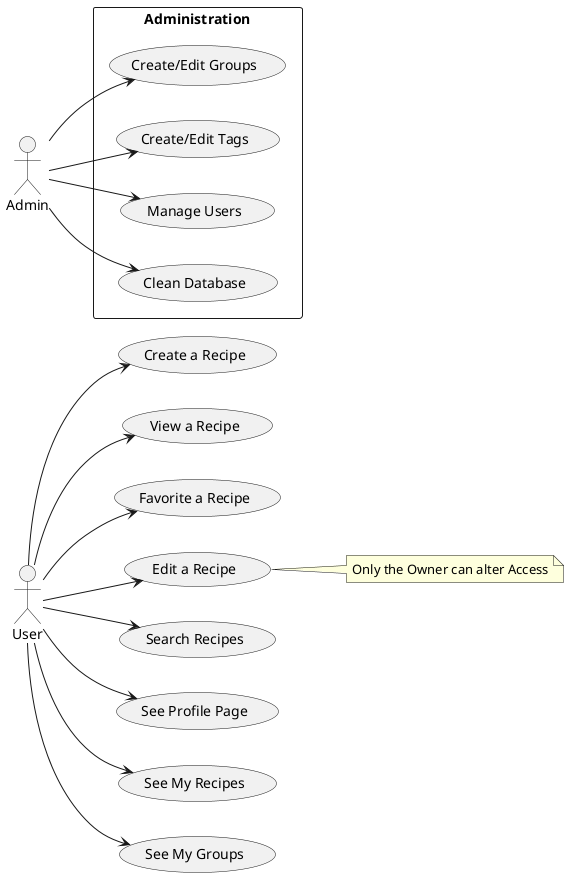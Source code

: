 @startuml

left to right direction

actor User
actor Admin

    usecase "Create a Recipe" as UC_Create
    usecase "View a Recipe" as UC_View
    usecase "Favorite a Recipe" as UC_Favorite
    usecase "Edit a Recipe" as UC_Edit
    usecase "Search Recipes" as UC_Search
    usecase "See Profile Page" as UC_Profile
    usecase "See My Recipes" as UC_MyRecipes
    usecase "See My Groups" as UC_MyGroups

  rectangle "Administration" {
    usecase "Create/Edit Groups" as UC_CreateEditGroups
    usecase "Create/Edit Tags" as UC_CreateEditTags
    usecase "Manage Users" as UC_ManageUsers
    usecase "Clean Database" as UC_CleanDatabase
  }

  note right of UC_Edit : Only the Owner can alter Access
  User --> UC_Create
  User --> UC_View
  User --> UC_Favorite
  User --> UC_Edit
  User --> UC_Search
  User --> UC_Profile
  User --> UC_MyRecipes
  User --> UC_MyGroups

  Admin --> UC_CreateEditGroups
  Admin --> UC_CreateEditTags
  Admin --> UC_ManageUsers

  Admin --> UC_CleanDatabase

  
@enduml
